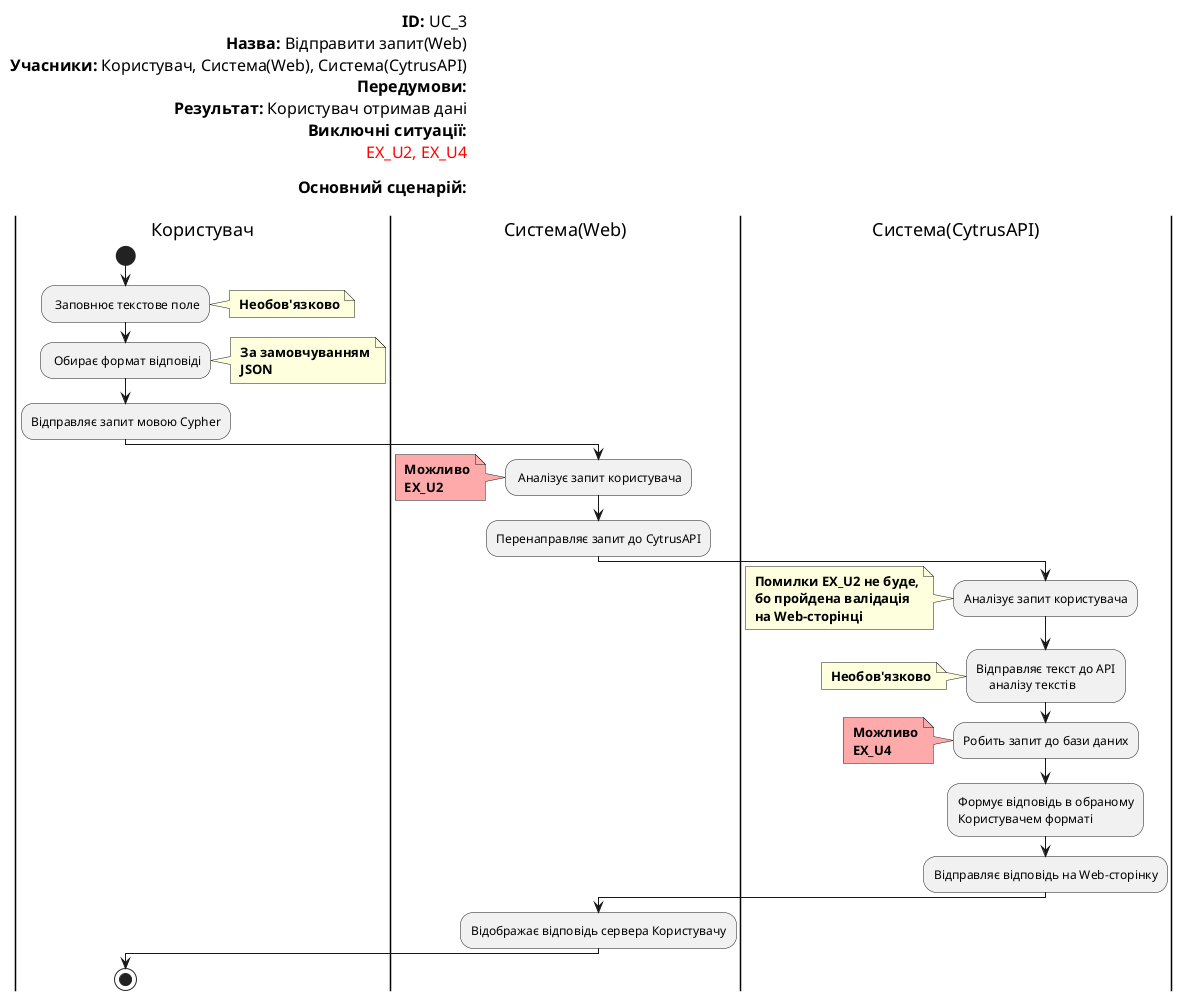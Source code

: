 @startuml

left header
<font color=000 size=16><b>ID:</b> UC_3
<font color=000 size=16><b>Назва:</b> Відправити запит(Web)
<font color=000 size=16><b>Учасники:</b> Користувач, Система(Web), Система(CytrusAPI)
<font color=000 size=16><b>Передумови:</b>
<font color=000 size=16><b>Результат:</b> Користувач отримав дані
<font color=000 size=16><b>Виключні ситуації:</b>
<font color=red size=16>EX_U2, EX_U4

<font color=000 size=16><b>Основний сценарій:</b>

end header

|Користувач|
start
: Заповнює текстове поле;
note right
<b> Необов'язково
end note

: Обирає формат відповіді;
note right
<b> За замовчуванням
<b> JSON
end note

:Відправляє запит мовою Cypher;


|Система(Web)|
: Аналізує запит користувача;
note left #ffaaaa
<b> Можливо
<b> EX_U2
end note

:Перенаправляє запит до CytrusAPI;

|Система(CytrusAPI)|
:Аналізує запит користувача;
note left
<b> Помилки EX_U2 не буде,
<b> бо пройдена валідація
<b> на Web-сторінці
end note

:Відправляє текст до API
    аналізу текстів;
note left
<b> Необов'язково
end note

:Робить запит до бази даних;
note left #ffaaaa
<b> Можливо
<b> EX_U4
end note

:Формує відповідь в обраному
Користувачем форматі;

:Відправляє відповідь на Web-сторінку;

|Система(Web)|
:Відображає відповідь сервера Користувачу;

|Користувач|
stop;

@enduml